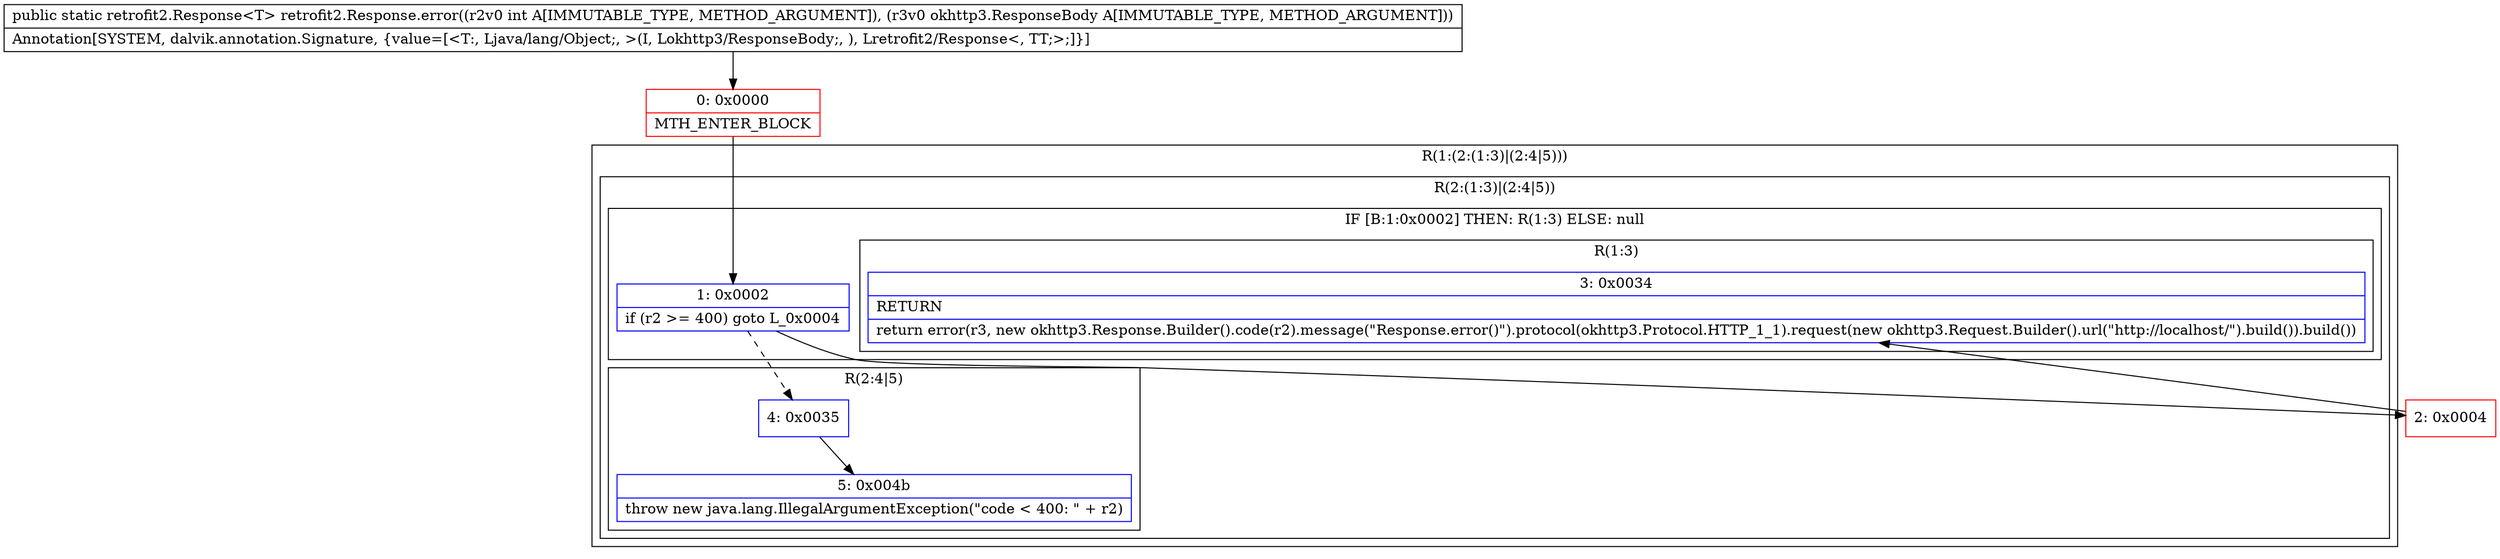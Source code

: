 digraph "CFG forretrofit2.Response.error(ILokhttp3\/ResponseBody;)Lretrofit2\/Response;" {
subgraph cluster_Region_1945843055 {
label = "R(1:(2:(1:3)|(2:4|5)))";
node [shape=record,color=blue];
subgraph cluster_Region_310455033 {
label = "R(2:(1:3)|(2:4|5))";
node [shape=record,color=blue];
subgraph cluster_IfRegion_388049087 {
label = "IF [B:1:0x0002] THEN: R(1:3) ELSE: null";
node [shape=record,color=blue];
Node_1 [shape=record,label="{1\:\ 0x0002|if (r2 \>= 400) goto L_0x0004\l}"];
subgraph cluster_Region_732100067 {
label = "R(1:3)";
node [shape=record,color=blue];
Node_3 [shape=record,label="{3\:\ 0x0034|RETURN\l|return error(r3, new okhttp3.Response.Builder().code(r2).message(\"Response.error()\").protocol(okhttp3.Protocol.HTTP_1_1).request(new okhttp3.Request.Builder().url(\"http:\/\/localhost\/\").build()).build())\l}"];
}
}
subgraph cluster_Region_30993845 {
label = "R(2:4|5)";
node [shape=record,color=blue];
Node_4 [shape=record,label="{4\:\ 0x0035}"];
Node_5 [shape=record,label="{5\:\ 0x004b|throw new java.lang.IllegalArgumentException(\"code \< 400: \" + r2)\l}"];
}
}
}
Node_0 [shape=record,color=red,label="{0\:\ 0x0000|MTH_ENTER_BLOCK\l}"];
Node_2 [shape=record,color=red,label="{2\:\ 0x0004}"];
MethodNode[shape=record,label="{public static retrofit2.Response\<T\> retrofit2.Response.error((r2v0 int A[IMMUTABLE_TYPE, METHOD_ARGUMENT]), (r3v0 okhttp3.ResponseBody A[IMMUTABLE_TYPE, METHOD_ARGUMENT]))  | Annotation[SYSTEM, dalvik.annotation.Signature, \{value=[\<T:, Ljava\/lang\/Object;, \>(I, Lokhttp3\/ResponseBody;, ), Lretrofit2\/Response\<, TT;\>;]\}]\l}"];
MethodNode -> Node_0;
Node_1 -> Node_2;
Node_1 -> Node_4[style=dashed];
Node_4 -> Node_5;
Node_0 -> Node_1;
Node_2 -> Node_3;
}

